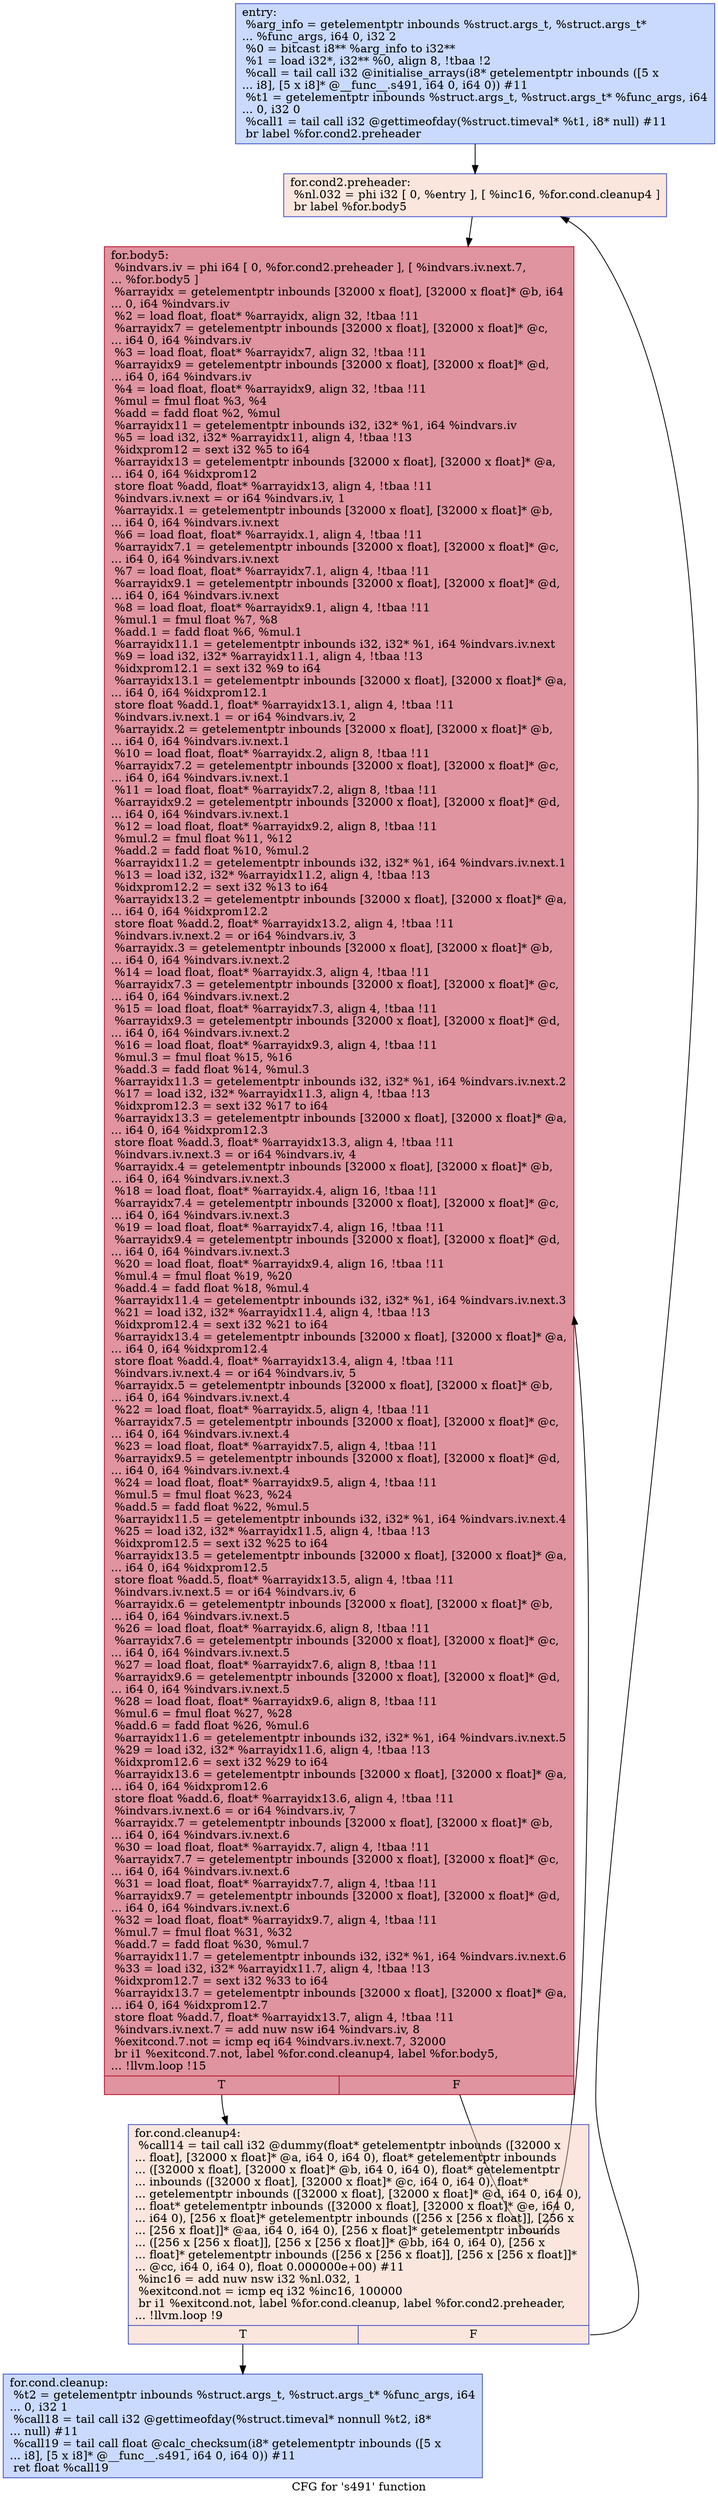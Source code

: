 digraph "CFG for 's491' function" {
	label="CFG for 's491' function";

	Node0x564c93c909f0 [shape=record,color="#3d50c3ff", style=filled, fillcolor="#88abfd70",label="{entry:\l  %arg_info = getelementptr inbounds %struct.args_t, %struct.args_t*\l... %func_args, i64 0, i32 2\l  %0 = bitcast i8** %arg_info to i32**\l  %1 = load i32*, i32** %0, align 8, !tbaa !2\l  %call = tail call i32 @initialise_arrays(i8* getelementptr inbounds ([5 x\l... i8], [5 x i8]* @__func__.s491, i64 0, i64 0)) #11\l  %t1 = getelementptr inbounds %struct.args_t, %struct.args_t* %func_args, i64\l... 0, i32 0\l  %call1 = tail call i32 @gettimeofday(%struct.timeval* %t1, i8* null) #11\l  br label %for.cond2.preheader\l}"];
	Node0x564c93c909f0 -> Node0x564c93c91080;
	Node0x564c93c91080 [shape=record,color="#3d50c3ff", style=filled, fillcolor="#f3c7b170",label="{for.cond2.preheader:                              \l  %nl.032 = phi i32 [ 0, %entry ], [ %inc16, %for.cond.cleanup4 ]\l  br label %for.body5\l}"];
	Node0x564c93c91080 -> Node0x564c93c912b0;
	Node0x564c93c91370 [shape=record,color="#3d50c3ff", style=filled, fillcolor="#88abfd70",label="{for.cond.cleanup:                                 \l  %t2 = getelementptr inbounds %struct.args_t, %struct.args_t* %func_args, i64\l... 0, i32 1\l  %call18 = tail call i32 @gettimeofday(%struct.timeval* nonnull %t2, i8*\l... null) #11\l  %call19 = tail call float @calc_checksum(i8* getelementptr inbounds ([5 x\l... i8], [5 x i8]* @__func__.s491, i64 0, i64 0)) #11\l  ret float %call19\l}"];
	Node0x564c93c911a0 [shape=record,color="#3d50c3ff", style=filled, fillcolor="#f3c7b170",label="{for.cond.cleanup4:                                \l  %call14 = tail call i32 @dummy(float* getelementptr inbounds ([32000 x\l... float], [32000 x float]* @a, i64 0, i64 0), float* getelementptr inbounds\l... ([32000 x float], [32000 x float]* @b, i64 0, i64 0), float* getelementptr\l... inbounds ([32000 x float], [32000 x float]* @c, i64 0, i64 0), float*\l... getelementptr inbounds ([32000 x float], [32000 x float]* @d, i64 0, i64 0),\l... float* getelementptr inbounds ([32000 x float], [32000 x float]* @e, i64 0,\l... i64 0), [256 x float]* getelementptr inbounds ([256 x [256 x float]], [256 x\l... [256 x float]]* @aa, i64 0, i64 0), [256 x float]* getelementptr inbounds\l... ([256 x [256 x float]], [256 x [256 x float]]* @bb, i64 0, i64 0), [256 x\l... float]* getelementptr inbounds ([256 x [256 x float]], [256 x [256 x float]]*\l... @cc, i64 0, i64 0), float 0.000000e+00) #11\l  %inc16 = add nuw nsw i32 %nl.032, 1\l  %exitcond.not = icmp eq i32 %inc16, 100000\l  br i1 %exitcond.not, label %for.cond.cleanup, label %for.cond2.preheader,\l... !llvm.loop !9\l|{<s0>T|<s1>F}}"];
	Node0x564c93c911a0:s0 -> Node0x564c93c91370;
	Node0x564c93c911a0:s1 -> Node0x564c93c91080;
	Node0x564c93c912b0 [shape=record,color="#b70d28ff", style=filled, fillcolor="#b70d2870",label="{for.body5:                                        \l  %indvars.iv = phi i64 [ 0, %for.cond2.preheader ], [ %indvars.iv.next.7,\l... %for.body5 ]\l  %arrayidx = getelementptr inbounds [32000 x float], [32000 x float]* @b, i64\l... 0, i64 %indvars.iv\l  %2 = load float, float* %arrayidx, align 32, !tbaa !11\l  %arrayidx7 = getelementptr inbounds [32000 x float], [32000 x float]* @c,\l... i64 0, i64 %indvars.iv\l  %3 = load float, float* %arrayidx7, align 32, !tbaa !11\l  %arrayidx9 = getelementptr inbounds [32000 x float], [32000 x float]* @d,\l... i64 0, i64 %indvars.iv\l  %4 = load float, float* %arrayidx9, align 32, !tbaa !11\l  %mul = fmul float %3, %4\l  %add = fadd float %2, %mul\l  %arrayidx11 = getelementptr inbounds i32, i32* %1, i64 %indvars.iv\l  %5 = load i32, i32* %arrayidx11, align 4, !tbaa !13\l  %idxprom12 = sext i32 %5 to i64\l  %arrayidx13 = getelementptr inbounds [32000 x float], [32000 x float]* @a,\l... i64 0, i64 %idxprom12\l  store float %add, float* %arrayidx13, align 4, !tbaa !11\l  %indvars.iv.next = or i64 %indvars.iv, 1\l  %arrayidx.1 = getelementptr inbounds [32000 x float], [32000 x float]* @b,\l... i64 0, i64 %indvars.iv.next\l  %6 = load float, float* %arrayidx.1, align 4, !tbaa !11\l  %arrayidx7.1 = getelementptr inbounds [32000 x float], [32000 x float]* @c,\l... i64 0, i64 %indvars.iv.next\l  %7 = load float, float* %arrayidx7.1, align 4, !tbaa !11\l  %arrayidx9.1 = getelementptr inbounds [32000 x float], [32000 x float]* @d,\l... i64 0, i64 %indvars.iv.next\l  %8 = load float, float* %arrayidx9.1, align 4, !tbaa !11\l  %mul.1 = fmul float %7, %8\l  %add.1 = fadd float %6, %mul.1\l  %arrayidx11.1 = getelementptr inbounds i32, i32* %1, i64 %indvars.iv.next\l  %9 = load i32, i32* %arrayidx11.1, align 4, !tbaa !13\l  %idxprom12.1 = sext i32 %9 to i64\l  %arrayidx13.1 = getelementptr inbounds [32000 x float], [32000 x float]* @a,\l... i64 0, i64 %idxprom12.1\l  store float %add.1, float* %arrayidx13.1, align 4, !tbaa !11\l  %indvars.iv.next.1 = or i64 %indvars.iv, 2\l  %arrayidx.2 = getelementptr inbounds [32000 x float], [32000 x float]* @b,\l... i64 0, i64 %indvars.iv.next.1\l  %10 = load float, float* %arrayidx.2, align 8, !tbaa !11\l  %arrayidx7.2 = getelementptr inbounds [32000 x float], [32000 x float]* @c,\l... i64 0, i64 %indvars.iv.next.1\l  %11 = load float, float* %arrayidx7.2, align 8, !tbaa !11\l  %arrayidx9.2 = getelementptr inbounds [32000 x float], [32000 x float]* @d,\l... i64 0, i64 %indvars.iv.next.1\l  %12 = load float, float* %arrayidx9.2, align 8, !tbaa !11\l  %mul.2 = fmul float %11, %12\l  %add.2 = fadd float %10, %mul.2\l  %arrayidx11.2 = getelementptr inbounds i32, i32* %1, i64 %indvars.iv.next.1\l  %13 = load i32, i32* %arrayidx11.2, align 4, !tbaa !13\l  %idxprom12.2 = sext i32 %13 to i64\l  %arrayidx13.2 = getelementptr inbounds [32000 x float], [32000 x float]* @a,\l... i64 0, i64 %idxprom12.2\l  store float %add.2, float* %arrayidx13.2, align 4, !tbaa !11\l  %indvars.iv.next.2 = or i64 %indvars.iv, 3\l  %arrayidx.3 = getelementptr inbounds [32000 x float], [32000 x float]* @b,\l... i64 0, i64 %indvars.iv.next.2\l  %14 = load float, float* %arrayidx.3, align 4, !tbaa !11\l  %arrayidx7.3 = getelementptr inbounds [32000 x float], [32000 x float]* @c,\l... i64 0, i64 %indvars.iv.next.2\l  %15 = load float, float* %arrayidx7.3, align 4, !tbaa !11\l  %arrayidx9.3 = getelementptr inbounds [32000 x float], [32000 x float]* @d,\l... i64 0, i64 %indvars.iv.next.2\l  %16 = load float, float* %arrayidx9.3, align 4, !tbaa !11\l  %mul.3 = fmul float %15, %16\l  %add.3 = fadd float %14, %mul.3\l  %arrayidx11.3 = getelementptr inbounds i32, i32* %1, i64 %indvars.iv.next.2\l  %17 = load i32, i32* %arrayidx11.3, align 4, !tbaa !13\l  %idxprom12.3 = sext i32 %17 to i64\l  %arrayidx13.3 = getelementptr inbounds [32000 x float], [32000 x float]* @a,\l... i64 0, i64 %idxprom12.3\l  store float %add.3, float* %arrayidx13.3, align 4, !tbaa !11\l  %indvars.iv.next.3 = or i64 %indvars.iv, 4\l  %arrayidx.4 = getelementptr inbounds [32000 x float], [32000 x float]* @b,\l... i64 0, i64 %indvars.iv.next.3\l  %18 = load float, float* %arrayidx.4, align 16, !tbaa !11\l  %arrayidx7.4 = getelementptr inbounds [32000 x float], [32000 x float]* @c,\l... i64 0, i64 %indvars.iv.next.3\l  %19 = load float, float* %arrayidx7.4, align 16, !tbaa !11\l  %arrayidx9.4 = getelementptr inbounds [32000 x float], [32000 x float]* @d,\l... i64 0, i64 %indvars.iv.next.3\l  %20 = load float, float* %arrayidx9.4, align 16, !tbaa !11\l  %mul.4 = fmul float %19, %20\l  %add.4 = fadd float %18, %mul.4\l  %arrayidx11.4 = getelementptr inbounds i32, i32* %1, i64 %indvars.iv.next.3\l  %21 = load i32, i32* %arrayidx11.4, align 4, !tbaa !13\l  %idxprom12.4 = sext i32 %21 to i64\l  %arrayidx13.4 = getelementptr inbounds [32000 x float], [32000 x float]* @a,\l... i64 0, i64 %idxprom12.4\l  store float %add.4, float* %arrayidx13.4, align 4, !tbaa !11\l  %indvars.iv.next.4 = or i64 %indvars.iv, 5\l  %arrayidx.5 = getelementptr inbounds [32000 x float], [32000 x float]* @b,\l... i64 0, i64 %indvars.iv.next.4\l  %22 = load float, float* %arrayidx.5, align 4, !tbaa !11\l  %arrayidx7.5 = getelementptr inbounds [32000 x float], [32000 x float]* @c,\l... i64 0, i64 %indvars.iv.next.4\l  %23 = load float, float* %arrayidx7.5, align 4, !tbaa !11\l  %arrayidx9.5 = getelementptr inbounds [32000 x float], [32000 x float]* @d,\l... i64 0, i64 %indvars.iv.next.4\l  %24 = load float, float* %arrayidx9.5, align 4, !tbaa !11\l  %mul.5 = fmul float %23, %24\l  %add.5 = fadd float %22, %mul.5\l  %arrayidx11.5 = getelementptr inbounds i32, i32* %1, i64 %indvars.iv.next.4\l  %25 = load i32, i32* %arrayidx11.5, align 4, !tbaa !13\l  %idxprom12.5 = sext i32 %25 to i64\l  %arrayidx13.5 = getelementptr inbounds [32000 x float], [32000 x float]* @a,\l... i64 0, i64 %idxprom12.5\l  store float %add.5, float* %arrayidx13.5, align 4, !tbaa !11\l  %indvars.iv.next.5 = or i64 %indvars.iv, 6\l  %arrayidx.6 = getelementptr inbounds [32000 x float], [32000 x float]* @b,\l... i64 0, i64 %indvars.iv.next.5\l  %26 = load float, float* %arrayidx.6, align 8, !tbaa !11\l  %arrayidx7.6 = getelementptr inbounds [32000 x float], [32000 x float]* @c,\l... i64 0, i64 %indvars.iv.next.5\l  %27 = load float, float* %arrayidx7.6, align 8, !tbaa !11\l  %arrayidx9.6 = getelementptr inbounds [32000 x float], [32000 x float]* @d,\l... i64 0, i64 %indvars.iv.next.5\l  %28 = load float, float* %arrayidx9.6, align 8, !tbaa !11\l  %mul.6 = fmul float %27, %28\l  %add.6 = fadd float %26, %mul.6\l  %arrayidx11.6 = getelementptr inbounds i32, i32* %1, i64 %indvars.iv.next.5\l  %29 = load i32, i32* %arrayidx11.6, align 4, !tbaa !13\l  %idxprom12.6 = sext i32 %29 to i64\l  %arrayidx13.6 = getelementptr inbounds [32000 x float], [32000 x float]* @a,\l... i64 0, i64 %idxprom12.6\l  store float %add.6, float* %arrayidx13.6, align 4, !tbaa !11\l  %indvars.iv.next.6 = or i64 %indvars.iv, 7\l  %arrayidx.7 = getelementptr inbounds [32000 x float], [32000 x float]* @b,\l... i64 0, i64 %indvars.iv.next.6\l  %30 = load float, float* %arrayidx.7, align 4, !tbaa !11\l  %arrayidx7.7 = getelementptr inbounds [32000 x float], [32000 x float]* @c,\l... i64 0, i64 %indvars.iv.next.6\l  %31 = load float, float* %arrayidx7.7, align 4, !tbaa !11\l  %arrayidx9.7 = getelementptr inbounds [32000 x float], [32000 x float]* @d,\l... i64 0, i64 %indvars.iv.next.6\l  %32 = load float, float* %arrayidx9.7, align 4, !tbaa !11\l  %mul.7 = fmul float %31, %32\l  %add.7 = fadd float %30, %mul.7\l  %arrayidx11.7 = getelementptr inbounds i32, i32* %1, i64 %indvars.iv.next.6\l  %33 = load i32, i32* %arrayidx11.7, align 4, !tbaa !13\l  %idxprom12.7 = sext i32 %33 to i64\l  %arrayidx13.7 = getelementptr inbounds [32000 x float], [32000 x float]* @a,\l... i64 0, i64 %idxprom12.7\l  store float %add.7, float* %arrayidx13.7, align 4, !tbaa !11\l  %indvars.iv.next.7 = add nuw nsw i64 %indvars.iv, 8\l  %exitcond.7.not = icmp eq i64 %indvars.iv.next.7, 32000\l  br i1 %exitcond.7.not, label %for.cond.cleanup4, label %for.body5,\l... !llvm.loop !15\l|{<s0>T|<s1>F}}"];
	Node0x564c93c912b0:s0 -> Node0x564c93c911a0;
	Node0x564c93c912b0:s1 -> Node0x564c93c912b0;
}
